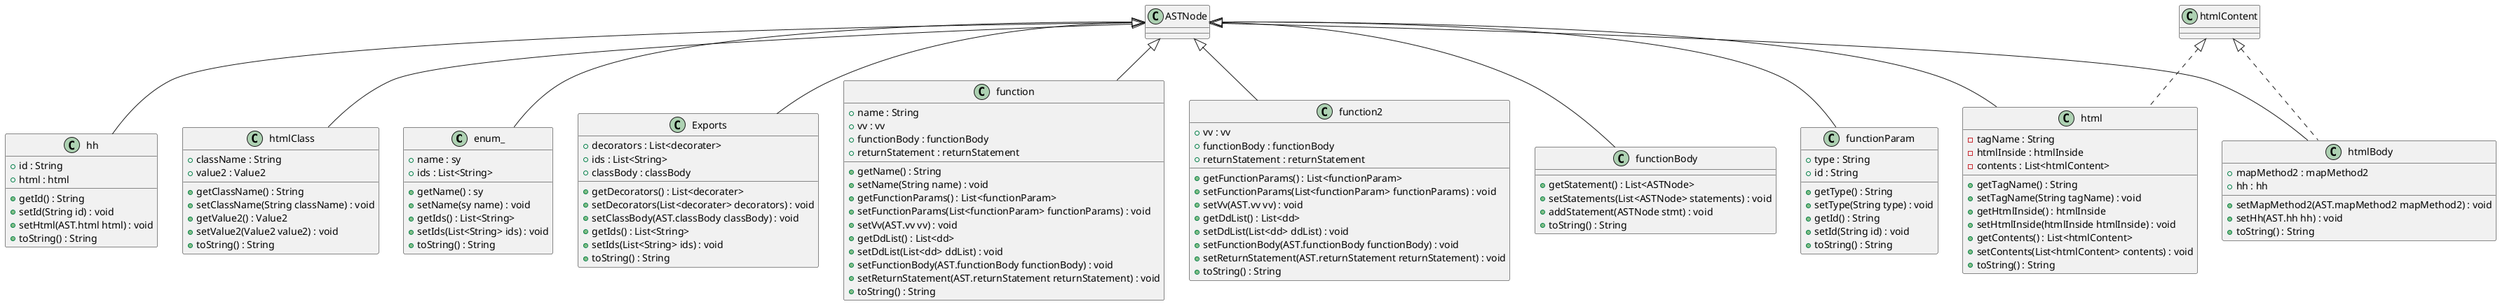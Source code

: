 @startuml
class enum_ {
    + name : sy
    + ids : List<String>
    + getName() : sy
    + setName(sy name) : void
    + getIds() : List<String>
    + setIds(List<String> ids) : void
    + toString() : String
}
ASTNode <|-- enum_
class Exports {
    + decorators : List<decorater>
    + ids : List<String>
    + classBody : classBody
    + getDecorators() : List<decorater>
    + setDecorators(List<decorater> decorators) : void
    + setClassBody(AST.classBody classBody) : void
    + getIds() : List<String>
    + setIds(List<String> ids) : void
    + toString() : String
}
ASTNode <|-- Exports
class function {
    + name : String
    + vv : vv
    + functionBody : functionBody
    + returnStatement : returnStatement
    + getName() : String
    + setName(String name) : void
    + getFunctionParams() : List<functionParam>
    + setFunctionParams(List<functionParam> functionParams) : void
    + setVv(AST.vv vv) : void
    + getDdList() : List<dd>
    + setDdList(List<dd> ddList) : void
    + setFunctionBody(AST.functionBody functionBody) : void
    + setReturnStatement(AST.returnStatement returnStatement) : void
    + toString() : String
}
ASTNode <|-- function
class function2 {
    + vv : vv
    + functionBody : functionBody
    + returnStatement : returnStatement
    + getFunctionParams() : List<functionParam>
    + setFunctionParams(List<functionParam> functionParams) : void
    + setVv(AST.vv vv) : void
    + getDdList() : List<dd>
    + setDdList(List<dd> ddList) : void
    + setFunctionBody(AST.functionBody functionBody) : void
    + setReturnStatement(AST.returnStatement returnStatement) : void
    + toString() : String
}
ASTNode <|-- function2
class functionBody {
    + getStatement() : List<ASTNode>
    + setStatements(List<ASTNode> statements) : void
    + addStatement(ASTNode stmt) : void
    + toString() : String
}
ASTNode <|-- functionBody
class functionParam {
    + type : String
    + id : String
    + getType() : String
    + setType(String type) : void
    + getId() : String
    + setId(String id) : void
    + toString() : String
}
ASTNode <|-- functionParam
class hh {
    + id : String
    + html : html
    + getId() : String
    + setId(String id) : void
    + setHtml(AST.html html) : void
    + toString() : String
}
ASTNode <|-- hh
class html {
    - tagName : String
    - htmlInside : htmlInside
    - contents : List<htmlContent>
    + getTagName() : String
    + setTagName(String tagName) : void
    + getHtmlInside() : htmlInside
    + setHtmlInside(htmlInside htmlInside) : void
    + getContents() : List<htmlContent>
    + setContents(List<htmlContent> contents) : void
    + toString() : String
}
ASTNode <|-- html
htmlContent <|.. html
class htmlBody {
    + mapMethod2 : mapMethod2
    + hh : hh
    + setMapMethod2(AST.mapMethod2 mapMethod2) : void
    + setHh(AST.hh hh) : void
    + toString() : String
}
ASTNode <|-- htmlBody
htmlContent <|.. htmlBody
class htmlClass {
    + className : String
    + value2 : Value2
    + getClassName() : String
    + setClassName(String className) : void
    + getValue2() : Value2
    + setValue2(Value2 value2) : void
    + toString() : String
}
ASTNode <|-- htmlClass
@enduml
